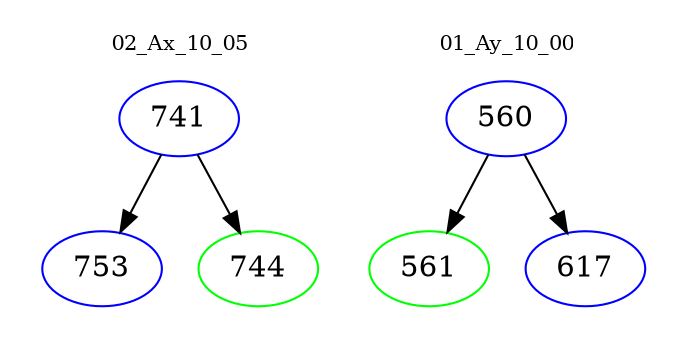 digraph{
subgraph cluster_0 {
color = white
label = "02_Ax_10_05";
fontsize=10;
T0_741 [label="741", color="blue"]
T0_741 -> T0_753 [color="black"]
T0_753 [label="753", color="blue"]
T0_741 -> T0_744 [color="black"]
T0_744 [label="744", color="green"]
}
subgraph cluster_1 {
color = white
label = "01_Ay_10_00";
fontsize=10;
T1_560 [label="560", color="blue"]
T1_560 -> T1_561 [color="black"]
T1_561 [label="561", color="green"]
T1_560 -> T1_617 [color="black"]
T1_617 [label="617", color="blue"]
}
}
